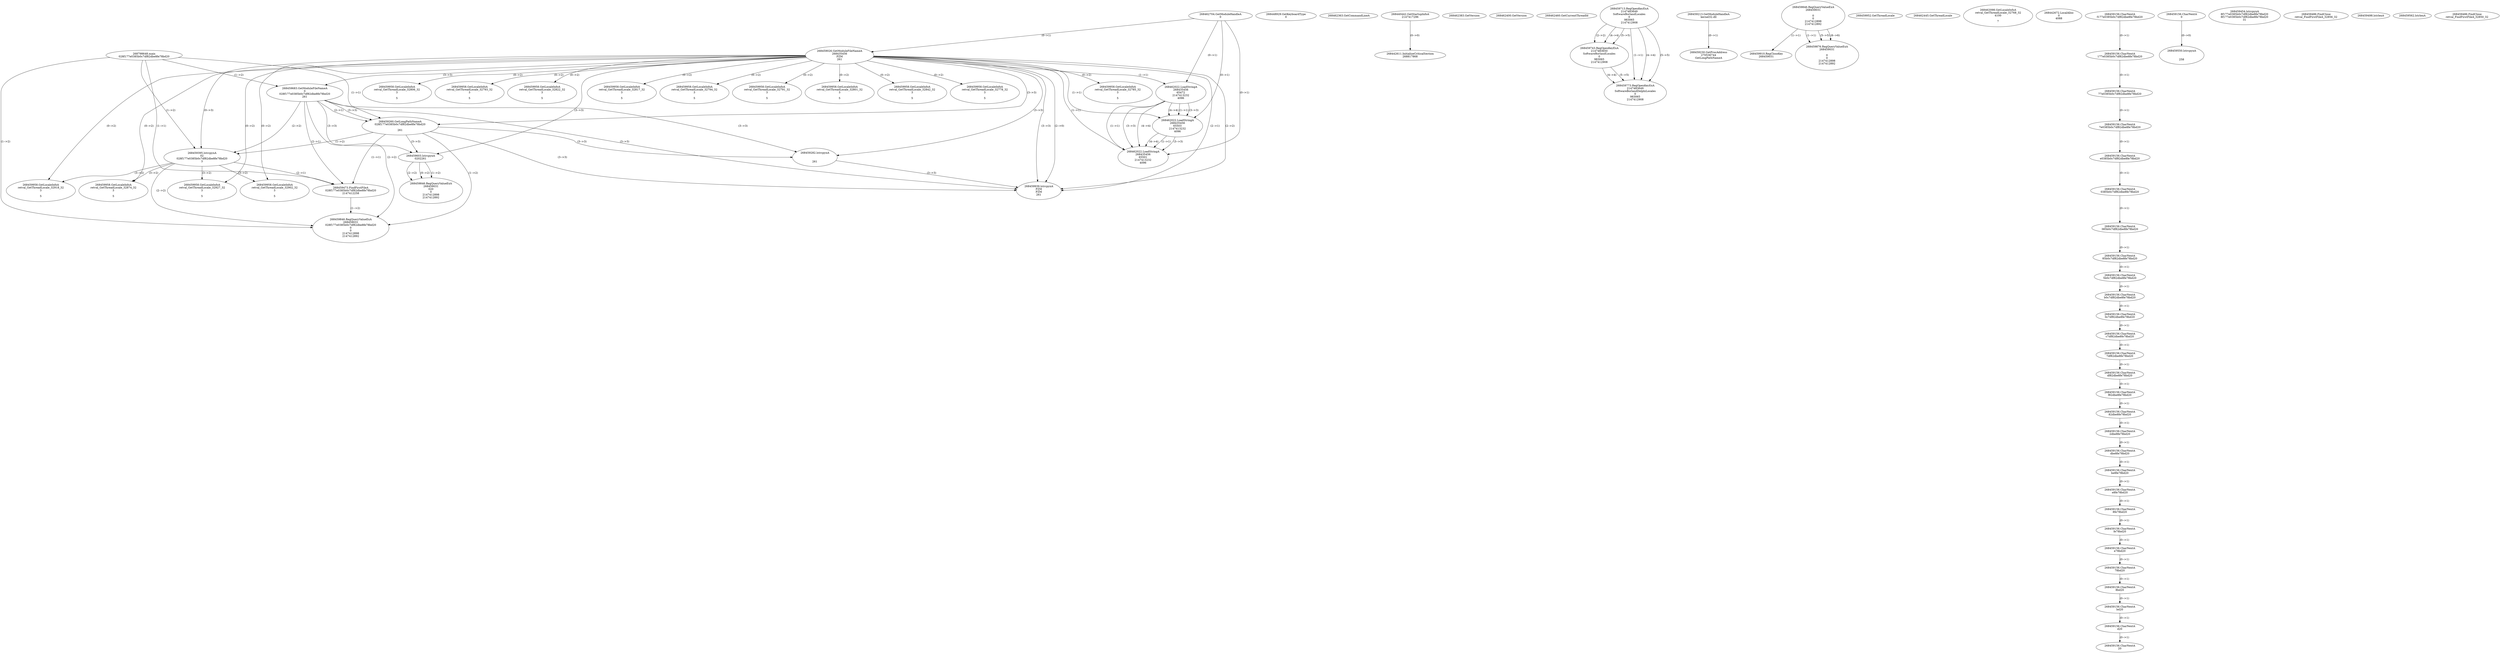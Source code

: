 // Global SCDG with merge call
digraph {
	0 [label="268798648.main
028f177e0385b0c7df82dbe8fe78bd20"]
	1 [label="268462704.GetModuleHandleA
0"]
	2 [label="268448929.GetKeyboardType
0"]
	3 [label="268462363.GetCommandLineA
"]
	4 [label="268440442.GetStartupInfoA
2147417296"]
	5 [label="268462383.GetVersion
"]
	6 [label="268462400.GetVersion
"]
	7 [label="268462460.GetCurrentThreadId
"]
	8 [label="268459026.GetModuleFileNameA
268435456
PZM
261"]
	1 -> 8 [label="(0-->1)"]
	9 [label="268459683.GetModuleFileNameA
0
028f177e0385b0c7df82dbe8fe78bd20
261"]
	0 -> 9 [label="(1-->2)"]
	8 -> 9 [label="(3-->3)"]
	10 [label="268459713.RegOpenKeyExA
2147483649
Software\Borland\Locales
0
983065
2147412908"]
	11 [label="268459213.GetModuleHandleA
kernel32.dll"]
	12 [label="268459230.GetProcAddress
270536744
GetLongPathNameA"]
	11 -> 12 [label="(0-->1)"]
	13 [label="268459260.GetLongPathNameA
028f177e0385b0c7df82dbe8fe78bd20

261"]
	0 -> 13 [label="(1-->1)"]
	9 -> 13 [label="(2-->1)"]
	8 -> 13 [label="(3-->3)"]
	9 -> 13 [label="(3-->3)"]
	14 [label="268459282.lstrcpynA


261"]
	8 -> 14 [label="(3-->3)"]
	9 -> 14 [label="(3-->3)"]
	13 -> 14 [label="(3-->3)"]
	15 [label="268459846.RegQueryValueExA
268459031

0
0
2147412898
2147412892"]
	16 [label="268459910.RegCloseKey
268459031"]
	15 -> 16 [label="(1-->1)"]
	17 [label="268459939.lstrcpynA
PZM
PZM
261"]
	8 -> 17 [label="(2-->1)"]
	8 -> 17 [label="(2-->2)"]
	8 -> 17 [label="(3-->3)"]
	9 -> 17 [label="(3-->3)"]
	13 -> 17 [label="(3-->3)"]
	14 -> 17 [label="(3-->3)"]
	8 -> 17 [label="(2-->0)"]
	18 [label="268459952.GetThreadLocale
"]
	19 [label="268459958.GetLocaleInfoA
retval_GetThreadLocale_32785_32
3

5"]
	8 -> 19 [label="(0-->2)"]
	20 [label="268462022.LoadStringA
268435456
65472
2147413232
4096"]
	1 -> 20 [label="(0-->1)"]
	8 -> 20 [label="(1-->1)"]
	21 [label="268462022.LoadStringA
268435456
65503
2147413232
4096"]
	1 -> 21 [label="(0-->1)"]
	8 -> 21 [label="(1-->1)"]
	20 -> 21 [label="(1-->1)"]
	20 -> 21 [label="(3-->3)"]
	20 -> 21 [label="(4-->4)"]
	22 [label="268462022.LoadStringA
268435456
65501
2147413232
4096"]
	1 -> 22 [label="(0-->1)"]
	8 -> 22 [label="(1-->1)"]
	20 -> 22 [label="(1-->1)"]
	21 -> 22 [label="(1-->1)"]
	20 -> 22 [label="(3-->3)"]
	21 -> 22 [label="(3-->3)"]
	20 -> 22 [label="(4-->4)"]
	21 -> 22 [label="(4-->4)"]
	23 [label="268459743.RegOpenKeyExA
2147483650
Software\Borland\Locales
0
983065
2147412908"]
	10 -> 23 [label="(2-->2)"]
	10 -> 23 [label="(4-->4)"]
	10 -> 23 [label="(5-->5)"]
	24 [label="268459876.RegQueryValueExA
268459031

0
0
2147412898
2147412892"]
	15 -> 24 [label="(1-->1)"]
	15 -> 24 [label="(5-->5)"]
	15 -> 24 [label="(6-->6)"]
	25 [label="268459958.GetLocaleInfoA
retval_GetThreadLocale_32806_32
3

5"]
	8 -> 25 [label="(0-->2)"]
	26 [label="268459958.GetLocaleInfoA
retval_GetThreadLocale_32793_32
3

5"]
	8 -> 26 [label="(0-->2)"]
	27 [label="268462445.GetThreadLocale
"]
	28 [label="268462098.GetLocaleInfoA
retval_GetThreadLocale_32768_32
4100

7"]
	29 [label="268459773.RegOpenKeyExA
2147483649
Software\Borland\Delphi\Locales
0
983065
2147412908"]
	10 -> 29 [label="(1-->1)"]
	10 -> 29 [label="(4-->4)"]
	23 -> 29 [label="(4-->4)"]
	10 -> 29 [label="(5-->5)"]
	23 -> 29 [label="(5-->5)"]
	30 [label="268459958.GetLocaleInfoA
retval_GetThreadLocale_32822_32
3

5"]
	8 -> 30 [label="(0-->2)"]
	31 [label="268442611.InitializeCriticalSection
268817868"]
	4 -> 31 [label="(0-->0)"]
	32 [label="268442672.LocalAlloc
0
4088"]
	33 [label="268459395.lstrcpynA
02
028f177e0385b0c7df82dbe8fe78bd20
3"]
	0 -> 33 [label="(1-->2)"]
	9 -> 33 [label="(2-->2)"]
	13 -> 33 [label="(1-->2)"]
	8 -> 33 [label="(0-->3)"]
	34 [label="268459156.CharNextA
f177e0385b0c7df82dbe8fe78bd20"]
	35 [label="268459156.CharNextA
177e0385b0c7df82dbe8fe78bd20"]
	34 -> 35 [label="(0-->1)"]
	36 [label="268459156.CharNextA
77e0385b0c7df82dbe8fe78bd20"]
	35 -> 36 [label="(0-->1)"]
	37 [label="268459156.CharNextA
7e0385b0c7df82dbe8fe78bd20"]
	36 -> 37 [label="(0-->1)"]
	38 [label="268459156.CharNextA
e0385b0c7df82dbe8fe78bd20"]
	37 -> 38 [label="(0-->1)"]
	39 [label="268459156.CharNextA
0385b0c7df82dbe8fe78bd20"]
	38 -> 39 [label="(0-->1)"]
	40 [label="268459156.CharNextA
385b0c7df82dbe8fe78bd20"]
	39 -> 40 [label="(0-->1)"]
	41 [label="268459156.CharNextA
85b0c7df82dbe8fe78bd20"]
	40 -> 41 [label="(0-->1)"]
	42 [label="268459156.CharNextA
5b0c7df82dbe8fe78bd20"]
	41 -> 42 [label="(0-->1)"]
	43 [label="268459156.CharNextA
b0c7df82dbe8fe78bd20"]
	42 -> 43 [label="(0-->1)"]
	44 [label="268459156.CharNextA
0c7df82dbe8fe78bd20"]
	43 -> 44 [label="(0-->1)"]
	45 [label="268459156.CharNextA
c7df82dbe8fe78bd20"]
	44 -> 45 [label="(0-->1)"]
	46 [label="268459156.CharNextA
7df82dbe8fe78bd20"]
	45 -> 46 [label="(0-->1)"]
	47 [label="268459156.CharNextA
df82dbe8fe78bd20"]
	46 -> 47 [label="(0-->1)"]
	48 [label="268459156.CharNextA
f82dbe8fe78bd20"]
	47 -> 48 [label="(0-->1)"]
	49 [label="268459156.CharNextA
82dbe8fe78bd20"]
	48 -> 49 [label="(0-->1)"]
	50 [label="268459156.CharNextA
2dbe8fe78bd20"]
	49 -> 50 [label="(0-->1)"]
	51 [label="268459156.CharNextA
dbe8fe78bd20"]
	50 -> 51 [label="(0-->1)"]
	52 [label="268459156.CharNextA
be8fe78bd20"]
	51 -> 52 [label="(0-->1)"]
	53 [label="268459156.CharNextA
e8fe78bd20"]
	52 -> 53 [label="(0-->1)"]
	54 [label="268459156.CharNextA
8fe78bd20"]
	53 -> 54 [label="(0-->1)"]
	55 [label="268459156.CharNextA
fe78bd20"]
	54 -> 55 [label="(0-->1)"]
	56 [label="268459156.CharNextA
e78bd20"]
	55 -> 56 [label="(0-->1)"]
	57 [label="268459156.CharNextA
78bd20"]
	56 -> 57 [label="(0-->1)"]
	58 [label="268459156.CharNextA
8bd20"]
	57 -> 58 [label="(0-->1)"]
	59 [label="268459156.CharNextA
bd20"]
	58 -> 59 [label="(0-->1)"]
	60 [label="268459156.CharNextA
d20"]
	59 -> 60 [label="(0-->1)"]
	61 [label="268459156.CharNextA
20"]
	60 -> 61 [label="(0-->1)"]
	62 [label="268459156.CharNextA
0"]
	63 [label="268459454.lstrcpynA
8f177e0385b0c7df82dbe8fe78bd20
8f177e0385b0c7df82dbe8fe78bd20
31"]
	64 [label="268459473.FindFirstFileA
028f177e0385b0c7df82dbe8fe78bd20
2147412258"]
	0 -> 64 [label="(1-->1)"]
	9 -> 64 [label="(2-->1)"]
	13 -> 64 [label="(1-->1)"]
	33 -> 64 [label="(2-->1)"]
	65 [label="268459486.FindClose
retval_FindFirstFileA_32856_32"]
	66 [label="268459498.lstrlenA
"]
	67 [label="268459550.lstrcpynA


258"]
	62 -> 67 [label="(0-->0)"]
	68 [label="268459562.lstrlenA
"]
	69 [label="268459603.lstrcpynA
02\
02\
261"]
	8 -> 69 [label="(3-->3)"]
	9 -> 69 [label="(3-->3)"]
	13 -> 69 [label="(3-->3)"]
	70 [label="268459846.RegQueryValueExA
268459031
02\
0
0
2147412898
2147412892"]
	69 -> 70 [label="(1-->2)"]
	69 -> 70 [label="(2-->2)"]
	69 -> 70 [label="(0-->2)"]
	71 [label="268459958.GetLocaleInfoA
retval_GetThreadLocale_32918_32
3

5"]
	8 -> 71 [label="(0-->2)"]
	33 -> 71 [label="(3-->2)"]
	72 [label="268459958.GetLocaleInfoA
retval_GetThreadLocale_32817_32
3

5"]
	8 -> 72 [label="(0-->2)"]
	73 [label="268459958.GetLocaleInfoA
retval_GetThreadLocale_32794_32
3

5"]
	8 -> 73 [label="(0-->2)"]
	74 [label="268459958.GetLocaleInfoA
retval_GetThreadLocale_32791_32
3

5"]
	8 -> 74 [label="(0-->2)"]
	75 [label="268459958.GetLocaleInfoA
retval_GetThreadLocale_32801_32
3

5"]
	8 -> 75 [label="(0-->2)"]
	76 [label="268459958.GetLocaleInfoA
retval_GetThreadLocale_32842_32
3

5"]
	8 -> 76 [label="(0-->2)"]
	77 [label="268459958.GetLocaleInfoA
retval_GetThreadLocale_32778_32
3

5"]
	8 -> 77 [label="(0-->2)"]
	78 [label="268459846.RegQueryValueExA
268459031
028f177e0385b0c7df82dbe8fe78bd20
0
0
2147412898
2147412892"]
	0 -> 78 [label="(1-->2)"]
	9 -> 78 [label="(2-->2)"]
	13 -> 78 [label="(1-->2)"]
	33 -> 78 [label="(2-->2)"]
	64 -> 78 [label="(1-->2)"]
	79 [label="268459958.GetLocaleInfoA
retval_GetThreadLocale_32874_32
3

5"]
	8 -> 79 [label="(0-->2)"]
	33 -> 79 [label="(3-->2)"]
	80 [label="268459486.FindClose
retval_FindFirstFileA_32850_32"]
	81 [label="268459958.GetLocaleInfoA
retval_GetThreadLocale_32927_32
3

5"]
	8 -> 81 [label="(0-->2)"]
	33 -> 81 [label="(3-->2)"]
	82 [label="268459958.GetLocaleInfoA
retval_GetThreadLocale_32902_32
3

5"]
	8 -> 82 [label="(0-->2)"]
	33 -> 82 [label="(3-->2)"]
}
